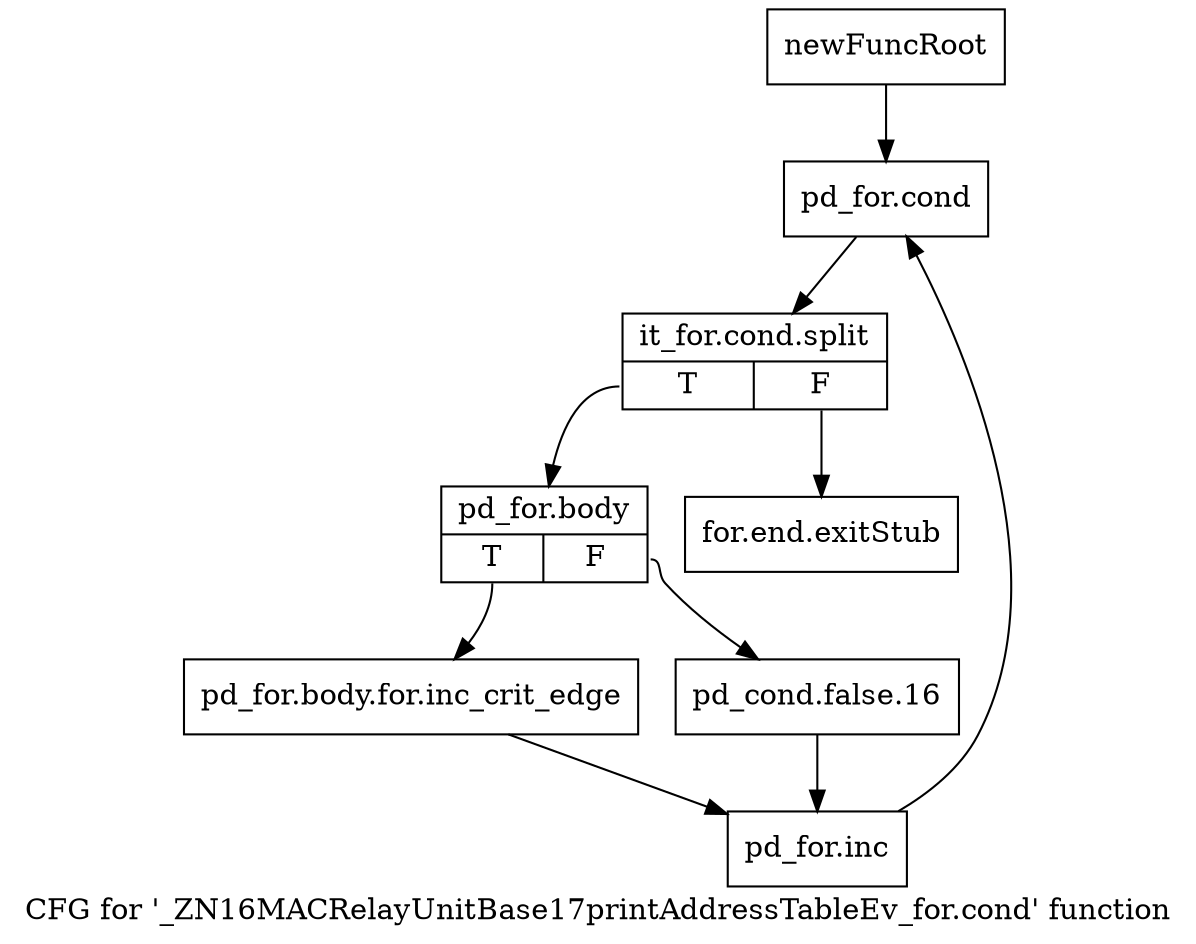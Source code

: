 digraph "CFG for '_ZN16MACRelayUnitBase17printAddressTableEv_for.cond' function" {
	label="CFG for '_ZN16MACRelayUnitBase17printAddressTableEv_for.cond' function";

	Node0x20537c0 [shape=record,label="{newFuncRoot}"];
	Node0x20537c0 -> Node0x208ac20;
	Node0x208abd0 [shape=record,label="{for.end.exitStub}"];
	Node0x208ac20 [shape=record,label="{pd_for.cond}"];
	Node0x208ac20 -> Node0x279db20;
	Node0x279db20 [shape=record,label="{it_for.cond.split|{<s0>T|<s1>F}}"];
	Node0x279db20:s0 -> Node0x208ac70;
	Node0x279db20:s1 -> Node0x208abd0;
	Node0x208ac70 [shape=record,label="{pd_for.body|{<s0>T|<s1>F}}"];
	Node0x208ac70:s0 -> Node0x208ad10;
	Node0x208ac70:s1 -> Node0x208acc0;
	Node0x208acc0 [shape=record,label="{pd_cond.false.16}"];
	Node0x208acc0 -> Node0x208ad60;
	Node0x208ad10 [shape=record,label="{pd_for.body.for.inc_crit_edge}"];
	Node0x208ad10 -> Node0x208ad60;
	Node0x208ad60 [shape=record,label="{pd_for.inc}"];
	Node0x208ad60 -> Node0x208ac20;
}
